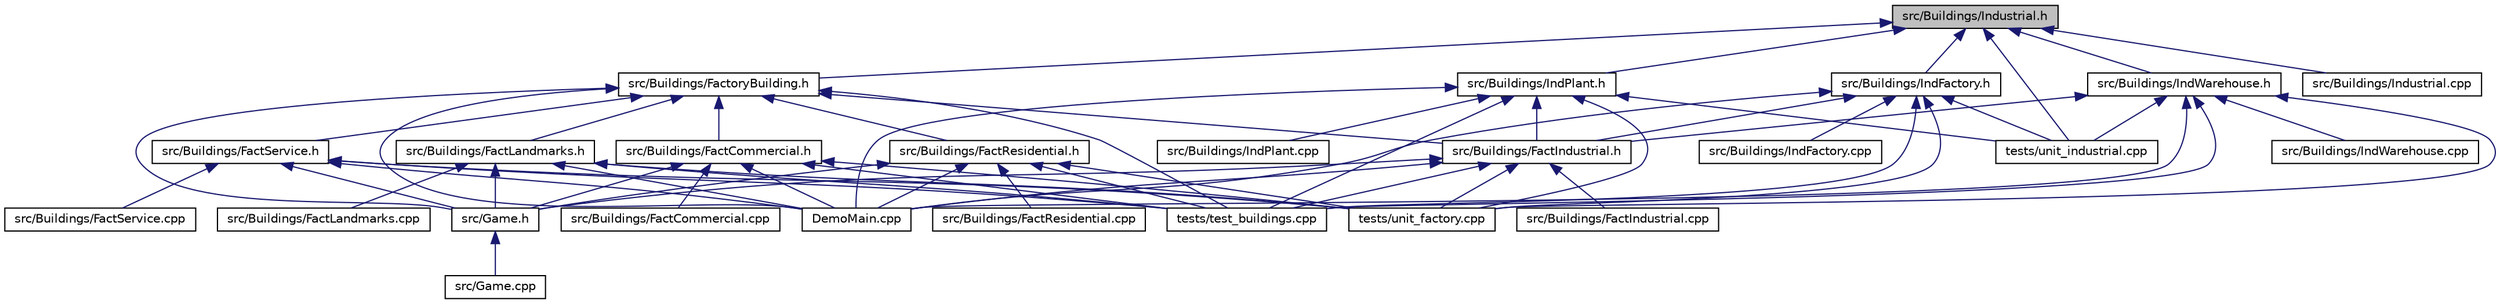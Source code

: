 digraph "src/Buildings/Industrial.h"
{
 // LATEX_PDF_SIZE
  edge [fontname="Helvetica",fontsize="10",labelfontname="Helvetica",labelfontsize="10"];
  node [fontname="Helvetica",fontsize="10",shape=record];
  Node1 [label="src/Buildings/Industrial.h",height=0.2,width=0.4,color="black", fillcolor="grey75", style="filled", fontcolor="black",tooltip=" "];
  Node1 -> Node2 [dir="back",color="midnightblue",fontsize="10",style="solid"];
  Node2 [label="src/Buildings/FactoryBuilding.h",height=0.2,width=0.4,color="black", fillcolor="white", style="filled",URL="$FactoryBuilding_8h.html",tooltip=" "];
  Node2 -> Node3 [dir="back",color="midnightblue",fontsize="10",style="solid"];
  Node3 [label="DemoMain.cpp",height=0.2,width=0.4,color="black", fillcolor="white", style="filled",URL="$DemoMain_8cpp.html",tooltip=" "];
  Node2 -> Node4 [dir="back",color="midnightblue",fontsize="10",style="solid"];
  Node4 [label="src/Buildings/FactCommercial.h",height=0.2,width=0.4,color="black", fillcolor="white", style="filled",URL="$FactCommercial_8h.html",tooltip=" "];
  Node4 -> Node3 [dir="back",color="midnightblue",fontsize="10",style="solid"];
  Node4 -> Node5 [dir="back",color="midnightblue",fontsize="10",style="solid"];
  Node5 [label="src/Buildings/FactCommercial.cpp",height=0.2,width=0.4,color="black", fillcolor="white", style="filled",URL="$FactCommercial_8cpp.html",tooltip=" "];
  Node4 -> Node6 [dir="back",color="midnightblue",fontsize="10",style="solid"];
  Node6 [label="src/Game.h",height=0.2,width=0.4,color="black", fillcolor="white", style="filled",URL="$Game_8h.html",tooltip=" "];
  Node6 -> Node7 [dir="back",color="midnightblue",fontsize="10",style="solid"];
  Node7 [label="src/Game.cpp",height=0.2,width=0.4,color="black", fillcolor="white", style="filled",URL="$Game_8cpp.html",tooltip=" "];
  Node4 -> Node8 [dir="back",color="midnightblue",fontsize="10",style="solid"];
  Node8 [label="tests/test_buildings.cpp",height=0.2,width=0.4,color="black", fillcolor="white", style="filled",URL="$test__buildings_8cpp.html",tooltip=" "];
  Node4 -> Node9 [dir="back",color="midnightblue",fontsize="10",style="solid"];
  Node9 [label="tests/unit_factory.cpp",height=0.2,width=0.4,color="black", fillcolor="white", style="filled",URL="$unit__factory_8cpp.html",tooltip=" "];
  Node2 -> Node10 [dir="back",color="midnightblue",fontsize="10",style="solid"];
  Node10 [label="src/Buildings/FactIndustrial.h",height=0.2,width=0.4,color="black", fillcolor="white", style="filled",URL="$FactIndustrial_8h.html",tooltip=" "];
  Node10 -> Node3 [dir="back",color="midnightblue",fontsize="10",style="solid"];
  Node10 -> Node11 [dir="back",color="midnightblue",fontsize="10",style="solid"];
  Node11 [label="src/Buildings/FactIndustrial.cpp",height=0.2,width=0.4,color="black", fillcolor="white", style="filled",URL="$FactIndustrial_8cpp.html",tooltip=" "];
  Node10 -> Node6 [dir="back",color="midnightblue",fontsize="10",style="solid"];
  Node10 -> Node8 [dir="back",color="midnightblue",fontsize="10",style="solid"];
  Node10 -> Node9 [dir="back",color="midnightblue",fontsize="10",style="solid"];
  Node2 -> Node12 [dir="back",color="midnightblue",fontsize="10",style="solid"];
  Node12 [label="src/Buildings/FactLandmarks.h",height=0.2,width=0.4,color="black", fillcolor="white", style="filled",URL="$FactLandmarks_8h.html",tooltip=" "];
  Node12 -> Node3 [dir="back",color="midnightblue",fontsize="10",style="solid"];
  Node12 -> Node13 [dir="back",color="midnightblue",fontsize="10",style="solid"];
  Node13 [label="src/Buildings/FactLandmarks.cpp",height=0.2,width=0.4,color="black", fillcolor="white", style="filled",URL="$FactLandmarks_8cpp.html",tooltip=" "];
  Node12 -> Node6 [dir="back",color="midnightblue",fontsize="10",style="solid"];
  Node12 -> Node8 [dir="back",color="midnightblue",fontsize="10",style="solid"];
  Node12 -> Node9 [dir="back",color="midnightblue",fontsize="10",style="solid"];
  Node2 -> Node14 [dir="back",color="midnightblue",fontsize="10",style="solid"];
  Node14 [label="src/Buildings/FactResidential.h",height=0.2,width=0.4,color="black", fillcolor="white", style="filled",URL="$FactResidential_8h.html",tooltip=" "];
  Node14 -> Node3 [dir="back",color="midnightblue",fontsize="10",style="solid"];
  Node14 -> Node15 [dir="back",color="midnightblue",fontsize="10",style="solid"];
  Node15 [label="src/Buildings/FactResidential.cpp",height=0.2,width=0.4,color="black", fillcolor="white", style="filled",URL="$FactResidential_8cpp.html",tooltip=" "];
  Node14 -> Node6 [dir="back",color="midnightblue",fontsize="10",style="solid"];
  Node14 -> Node8 [dir="back",color="midnightblue",fontsize="10",style="solid"];
  Node14 -> Node9 [dir="back",color="midnightblue",fontsize="10",style="solid"];
  Node2 -> Node16 [dir="back",color="midnightblue",fontsize="10",style="solid"];
  Node16 [label="src/Buildings/FactService.h",height=0.2,width=0.4,color="black", fillcolor="white", style="filled",URL="$FactService_8h.html",tooltip=" "];
  Node16 -> Node3 [dir="back",color="midnightblue",fontsize="10",style="solid"];
  Node16 -> Node17 [dir="back",color="midnightblue",fontsize="10",style="solid"];
  Node17 [label="src/Buildings/FactService.cpp",height=0.2,width=0.4,color="black", fillcolor="white", style="filled",URL="$FactService_8cpp.html",tooltip=" "];
  Node16 -> Node6 [dir="back",color="midnightblue",fontsize="10",style="solid"];
  Node16 -> Node8 [dir="back",color="midnightblue",fontsize="10",style="solid"];
  Node16 -> Node9 [dir="back",color="midnightblue",fontsize="10",style="solid"];
  Node2 -> Node6 [dir="back",color="midnightblue",fontsize="10",style="solid"];
  Node2 -> Node8 [dir="back",color="midnightblue",fontsize="10",style="solid"];
  Node1 -> Node18 [dir="back",color="midnightblue",fontsize="10",style="solid"];
  Node18 [label="src/Buildings/IndFactory.h",height=0.2,width=0.4,color="black", fillcolor="white", style="filled",URL="$IndFactory_8h.html",tooltip=" "];
  Node18 -> Node3 [dir="back",color="midnightblue",fontsize="10",style="solid"];
  Node18 -> Node10 [dir="back",color="midnightblue",fontsize="10",style="solid"];
  Node18 -> Node19 [dir="back",color="midnightblue",fontsize="10",style="solid"];
  Node19 [label="src/Buildings/IndFactory.cpp",height=0.2,width=0.4,color="black", fillcolor="white", style="filled",URL="$IndFactory_8cpp.html",tooltip=" "];
  Node18 -> Node8 [dir="back",color="midnightblue",fontsize="10",style="solid"];
  Node18 -> Node9 [dir="back",color="midnightblue",fontsize="10",style="solid"];
  Node18 -> Node20 [dir="back",color="midnightblue",fontsize="10",style="solid"];
  Node20 [label="tests/unit_industrial.cpp",height=0.2,width=0.4,color="black", fillcolor="white", style="filled",URL="$unit__industrial_8cpp.html",tooltip=" "];
  Node1 -> Node21 [dir="back",color="midnightblue",fontsize="10",style="solid"];
  Node21 [label="src/Buildings/IndPlant.h",height=0.2,width=0.4,color="black", fillcolor="white", style="filled",URL="$IndPlant_8h.html",tooltip=" "];
  Node21 -> Node3 [dir="back",color="midnightblue",fontsize="10",style="solid"];
  Node21 -> Node10 [dir="back",color="midnightblue",fontsize="10",style="solid"];
  Node21 -> Node22 [dir="back",color="midnightblue",fontsize="10",style="solid"];
  Node22 [label="src/Buildings/IndPlant.cpp",height=0.2,width=0.4,color="black", fillcolor="white", style="filled",URL="$IndPlant_8cpp.html",tooltip=" "];
  Node21 -> Node8 [dir="back",color="midnightblue",fontsize="10",style="solid"];
  Node21 -> Node9 [dir="back",color="midnightblue",fontsize="10",style="solid"];
  Node21 -> Node20 [dir="back",color="midnightblue",fontsize="10",style="solid"];
  Node1 -> Node23 [dir="back",color="midnightblue",fontsize="10",style="solid"];
  Node23 [label="src/Buildings/Industrial.cpp",height=0.2,width=0.4,color="black", fillcolor="white", style="filled",URL="$Industrial_8cpp.html",tooltip=" "];
  Node1 -> Node24 [dir="back",color="midnightblue",fontsize="10",style="solid"];
  Node24 [label="src/Buildings/IndWarehouse.h",height=0.2,width=0.4,color="black", fillcolor="white", style="filled",URL="$IndWarehouse_8h.html",tooltip=" "];
  Node24 -> Node3 [dir="back",color="midnightblue",fontsize="10",style="solid"];
  Node24 -> Node10 [dir="back",color="midnightblue",fontsize="10",style="solid"];
  Node24 -> Node25 [dir="back",color="midnightblue",fontsize="10",style="solid"];
  Node25 [label="src/Buildings/IndWarehouse.cpp",height=0.2,width=0.4,color="black", fillcolor="white", style="filled",URL="$IndWarehouse_8cpp.html",tooltip=" "];
  Node24 -> Node8 [dir="back",color="midnightblue",fontsize="10",style="solid"];
  Node24 -> Node9 [dir="back",color="midnightblue",fontsize="10",style="solid"];
  Node24 -> Node20 [dir="back",color="midnightblue",fontsize="10",style="solid"];
  Node1 -> Node20 [dir="back",color="midnightblue",fontsize="10",style="solid"];
}
